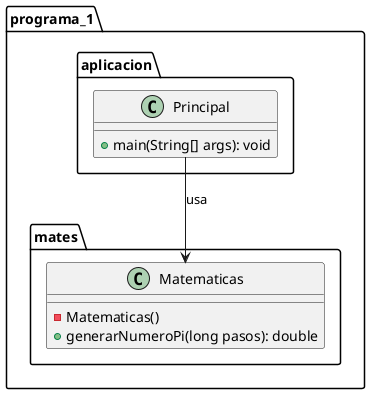 @startuml

package programa_1.aplicacion {
    class Principal {
        + main(String[] args): void
    }
}

package programa_1.mates {
    class Matematicas {
        - Matematicas()
        + generarNumeroPi(long pasos): double
    }
}

Principal --> Matematicas : usa
@enduml